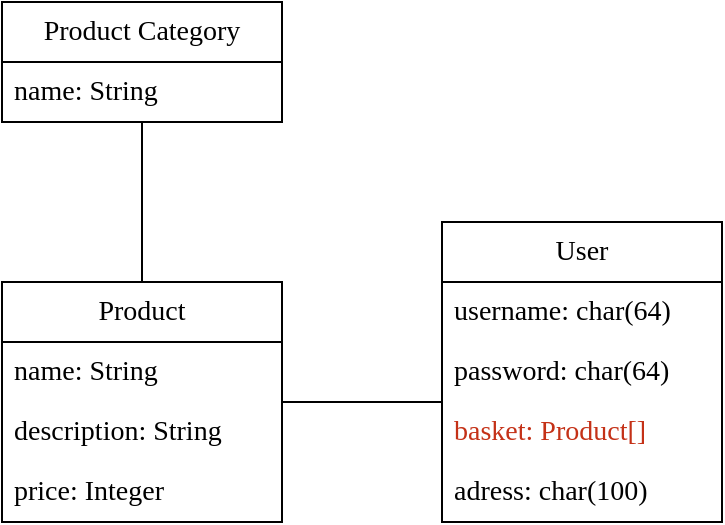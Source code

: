 <mxfile version="24.0.1" type="device">
  <diagram name="Страница — 1" id="cxiVbwSySTbXbMA1NLyR">
    <mxGraphModel dx="1050" dy="541" grid="1" gridSize="10" guides="1" tooltips="1" connect="1" arrows="1" fold="1" page="1" pageScale="1" pageWidth="827" pageHeight="1169" math="0" shadow="0">
      <root>
        <mxCell id="0" />
        <mxCell id="1" parent="0" />
        <mxCell id="KmjDHXBSyAd8QgUszkPB-1" value="User" style="swimlane;fontStyle=0;childLayout=stackLayout;horizontal=1;startSize=30;horizontalStack=0;resizeParent=1;resizeParentMax=0;resizeLast=0;collapsible=1;marginBottom=0;whiteSpace=wrap;html=1;strokeWidth=1;fontFamily=Times New Roman;fontSize=14;" vertex="1" parent="1">
          <mxGeometry x="360" y="130" width="140" height="150" as="geometry" />
        </mxCell>
        <mxCell id="KmjDHXBSyAd8QgUszkPB-2" value="username: char(64)" style="text;strokeColor=none;fillColor=none;align=left;verticalAlign=middle;spacingLeft=4;spacingRight=4;overflow=hidden;points=[[0,0.5],[1,0.5]];portConstraint=eastwest;rotatable=0;whiteSpace=wrap;html=1;strokeWidth=1;fontFamily=Times New Roman;fontSize=14;" vertex="1" parent="KmjDHXBSyAd8QgUszkPB-1">
          <mxGeometry y="30" width="140" height="30" as="geometry" />
        </mxCell>
        <mxCell id="KmjDHXBSyAd8QgUszkPB-3" value="password: char(64)" style="text;strokeColor=none;fillColor=none;align=left;verticalAlign=middle;spacingLeft=4;spacingRight=4;overflow=hidden;points=[[0,0.5],[1,0.5]];portConstraint=eastwest;rotatable=0;whiteSpace=wrap;html=1;strokeWidth=1;fontFamily=Times New Roman;fontSize=14;" vertex="1" parent="KmjDHXBSyAd8QgUszkPB-1">
          <mxGeometry y="60" width="140" height="30" as="geometry" />
        </mxCell>
        <mxCell id="KmjDHXBSyAd8QgUszkPB-4" value="&lt;font style=&quot;font-size: 14px;&quot; color=&quot;#c43117&quot;&gt;basket: Product[]&lt;/font&gt;" style="text;strokeColor=none;fillColor=none;align=left;verticalAlign=middle;spacingLeft=4;spacingRight=4;overflow=hidden;points=[[0,0.5],[1,0.5]];portConstraint=eastwest;rotatable=0;whiteSpace=wrap;html=1;strokeWidth=1;fontFamily=Times New Roman;fontSize=14;" vertex="1" parent="KmjDHXBSyAd8QgUszkPB-1">
          <mxGeometry y="90" width="140" height="30" as="geometry" />
        </mxCell>
        <mxCell id="KmjDHXBSyAd8QgUszkPB-14" value="adress: char(100)" style="text;strokeColor=none;fillColor=none;align=left;verticalAlign=middle;spacingLeft=4;spacingRight=4;overflow=hidden;points=[[0,0.5],[1,0.5]];portConstraint=eastwest;rotatable=0;whiteSpace=wrap;html=1;strokeWidth=1;fontFamily=Times New Roman;fontSize=14;" vertex="1" parent="KmjDHXBSyAd8QgUszkPB-1">
          <mxGeometry y="120" width="140" height="30" as="geometry" />
        </mxCell>
        <mxCell id="KmjDHXBSyAd8QgUszkPB-15" style="edgeStyle=orthogonalEdgeStyle;rounded=0;orthogonalLoop=1;jettySize=auto;html=1;endArrow=none;endFill=0;" edge="1" parent="1" source="KmjDHXBSyAd8QgUszkPB-5" target="KmjDHXBSyAd8QgUszkPB-9">
          <mxGeometry relative="1" as="geometry" />
        </mxCell>
        <mxCell id="KmjDHXBSyAd8QgUszkPB-16" style="rounded=0;orthogonalLoop=1;jettySize=auto;html=1;endArrow=none;endFill=0;entryX=0;entryY=0;entryDx=0;entryDy=0;entryPerimeter=0;" edge="1" parent="1" source="KmjDHXBSyAd8QgUszkPB-5" target="KmjDHXBSyAd8QgUszkPB-4">
          <mxGeometry relative="1" as="geometry" />
        </mxCell>
        <mxCell id="KmjDHXBSyAd8QgUszkPB-5" value="Product" style="swimlane;fontStyle=0;childLayout=stackLayout;horizontal=1;startSize=30;horizontalStack=0;resizeParent=1;resizeParentMax=0;resizeLast=0;collapsible=1;marginBottom=0;whiteSpace=wrap;html=1;strokeWidth=1;fontFamily=Times New Roman;fontSize=14;" vertex="1" parent="1">
          <mxGeometry x="140" y="160" width="140" height="120" as="geometry" />
        </mxCell>
        <mxCell id="KmjDHXBSyAd8QgUszkPB-6" value="name: String" style="text;strokeColor=none;fillColor=none;align=left;verticalAlign=middle;spacingLeft=4;spacingRight=4;overflow=hidden;points=[[0,0.5],[1,0.5]];portConstraint=eastwest;rotatable=0;whiteSpace=wrap;html=1;strokeWidth=1;fontFamily=Times New Roman;fontSize=14;" vertex="1" parent="KmjDHXBSyAd8QgUszkPB-5">
          <mxGeometry y="30" width="140" height="30" as="geometry" />
        </mxCell>
        <mxCell id="KmjDHXBSyAd8QgUszkPB-7" value="description: String" style="text;strokeColor=none;fillColor=none;align=left;verticalAlign=middle;spacingLeft=4;spacingRight=4;overflow=hidden;points=[[0,0.5],[1,0.5]];portConstraint=eastwest;rotatable=0;whiteSpace=wrap;html=1;strokeWidth=1;fontFamily=Times New Roman;fontSize=14;" vertex="1" parent="KmjDHXBSyAd8QgUszkPB-5">
          <mxGeometry y="60" width="140" height="30" as="geometry" />
        </mxCell>
        <mxCell id="KmjDHXBSyAd8QgUszkPB-8" value="price: Integer" style="text;strokeColor=none;fillColor=none;align=left;verticalAlign=middle;spacingLeft=4;spacingRight=4;overflow=hidden;points=[[0,0.5],[1,0.5]];portConstraint=eastwest;rotatable=0;whiteSpace=wrap;html=1;strokeWidth=1;fontFamily=Times New Roman;fontSize=14;" vertex="1" parent="KmjDHXBSyAd8QgUszkPB-5">
          <mxGeometry y="90" width="140" height="30" as="geometry" />
        </mxCell>
        <mxCell id="KmjDHXBSyAd8QgUszkPB-9" value="Product Category" style="swimlane;fontStyle=0;childLayout=stackLayout;horizontal=1;startSize=30;horizontalStack=0;resizeParent=1;resizeParentMax=0;resizeLast=0;collapsible=1;marginBottom=0;whiteSpace=wrap;html=1;strokeWidth=1;fontFamily=Times New Roman;fontSize=14;" vertex="1" parent="1">
          <mxGeometry x="140" y="20" width="140" height="60" as="geometry" />
        </mxCell>
        <mxCell id="KmjDHXBSyAd8QgUszkPB-10" value="name: String" style="text;strokeColor=none;fillColor=none;align=left;verticalAlign=middle;spacingLeft=4;spacingRight=4;overflow=hidden;points=[[0,0.5],[1,0.5]];portConstraint=eastwest;rotatable=0;whiteSpace=wrap;html=1;strokeWidth=1;fontFamily=Times New Roman;fontSize=14;" vertex="1" parent="KmjDHXBSyAd8QgUszkPB-9">
          <mxGeometry y="30" width="140" height="30" as="geometry" />
        </mxCell>
      </root>
    </mxGraphModel>
  </diagram>
</mxfile>
